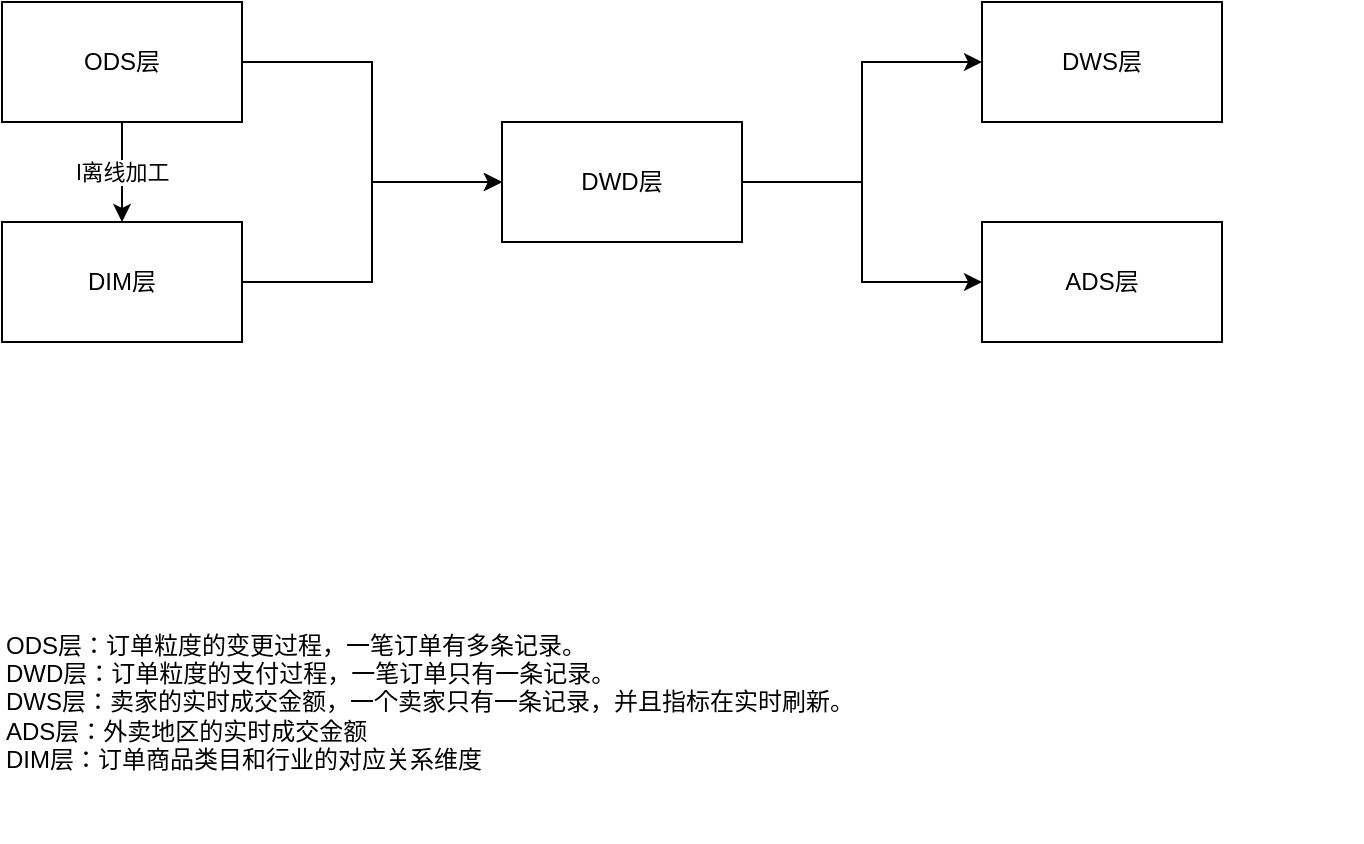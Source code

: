 <mxfile version="12.6.5" type="device"><diagram id="Z4nQPq-0cKdKIp90G2Ys" name="Page-1"><mxGraphModel dx="1024" dy="592" grid="1" gridSize="10" guides="1" tooltips="1" connect="1" arrows="1" fold="1" page="1" pageScale="1" pageWidth="2339" pageHeight="3300" math="0" shadow="0"><root><mxCell id="0"/><mxCell id="1" parent="0"/><mxCell id="woBeA3OK4tZVVbfZtLC1-6" style="edgeStyle=orthogonalEdgeStyle;rounded=0;orthogonalLoop=1;jettySize=auto;html=1;entryX=0;entryY=0.5;entryDx=0;entryDy=0;" edge="1" parent="1" source="woBeA3OK4tZVVbfZtLC1-1" target="woBeA3OK4tZVVbfZtLC1-5"><mxGeometry relative="1" as="geometry"/></mxCell><mxCell id="woBeA3OK4tZVVbfZtLC1-11" value="l离线加工" style="edgeStyle=orthogonalEdgeStyle;rounded=0;orthogonalLoop=1;jettySize=auto;html=1;" edge="1" parent="1" source="woBeA3OK4tZVVbfZtLC1-1" target="woBeA3OK4tZVVbfZtLC1-2"><mxGeometry relative="1" as="geometry"/></mxCell><mxCell id="woBeA3OK4tZVVbfZtLC1-1" value="ODS层" style="rounded=0;whiteSpace=wrap;html=1;" vertex="1" parent="1"><mxGeometry x="120" y="160" width="120" height="60" as="geometry"/></mxCell><mxCell id="woBeA3OK4tZVVbfZtLC1-7" style="edgeStyle=orthogonalEdgeStyle;rounded=0;orthogonalLoop=1;jettySize=auto;html=1;" edge="1" parent="1" source="woBeA3OK4tZVVbfZtLC1-2" target="woBeA3OK4tZVVbfZtLC1-5"><mxGeometry relative="1" as="geometry"/></mxCell><mxCell id="woBeA3OK4tZVVbfZtLC1-2" value="DIM层" style="rounded=0;whiteSpace=wrap;html=1;" vertex="1" parent="1"><mxGeometry x="120" y="270" width="120" height="60" as="geometry"/></mxCell><mxCell id="woBeA3OK4tZVVbfZtLC1-3" value="DWS层" style="rounded=0;whiteSpace=wrap;html=1;" vertex="1" parent="1"><mxGeometry x="610" y="160" width="120" height="60" as="geometry"/></mxCell><mxCell id="woBeA3OK4tZVVbfZtLC1-4" value="ADS层" style="rounded=0;whiteSpace=wrap;html=1;" vertex="1" parent="1"><mxGeometry x="610" y="270" width="120" height="60" as="geometry"/></mxCell><mxCell id="woBeA3OK4tZVVbfZtLC1-9" style="edgeStyle=orthogonalEdgeStyle;rounded=0;orthogonalLoop=1;jettySize=auto;html=1;entryX=0;entryY=0.5;entryDx=0;entryDy=0;" edge="1" parent="1" source="woBeA3OK4tZVVbfZtLC1-5" target="woBeA3OK4tZVVbfZtLC1-3"><mxGeometry relative="1" as="geometry"/></mxCell><mxCell id="woBeA3OK4tZVVbfZtLC1-10" style="edgeStyle=orthogonalEdgeStyle;rounded=0;orthogonalLoop=1;jettySize=auto;html=1;" edge="1" parent="1" source="woBeA3OK4tZVVbfZtLC1-5" target="woBeA3OK4tZVVbfZtLC1-4"><mxGeometry relative="1" as="geometry"/></mxCell><mxCell id="woBeA3OK4tZVVbfZtLC1-5" value="DWD层" style="rounded=0;whiteSpace=wrap;html=1;" vertex="1" parent="1"><mxGeometry x="370" y="220" width="120" height="60" as="geometry"/></mxCell><mxCell id="woBeA3OK4tZVVbfZtLC1-12" value="ODS层：订单粒度的变更过程，一笔订单有多条记录。&lt;br&gt;DWD层：订单粒度的支付过程，一笔订单只有一条记录。&lt;br&gt;DWS层：卖家的实时成交金额，一个卖家只有一条记录，并且指标在实时刷新。&lt;br&gt;ADS层：外卖地区的实时成交金额&lt;br&gt;DIM层：订单商品类目和行业的对应关系维度" style="text;html=1;strokeColor=none;fillColor=none;align=left;verticalAlign=middle;whiteSpace=wrap;rounded=0;" vertex="1" parent="1"><mxGeometry x="120" y="440" width="680" height="140" as="geometry"/></mxCell></root></mxGraphModel></diagram></mxfile>